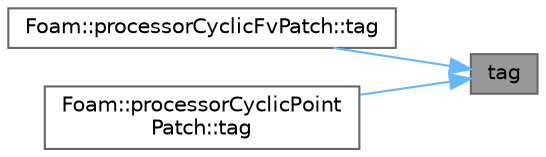 digraph "tag"
{
 // LATEX_PDF_SIZE
  bgcolor="transparent";
  edge [fontname=Helvetica,fontsize=10,labelfontname=Helvetica,labelfontsize=10];
  node [fontname=Helvetica,fontsize=10,shape=box,height=0.2,width=0.4];
  rankdir="RL";
  Node1 [id="Node000001",label="tag",height=0.2,width=0.4,color="gray40", fillcolor="grey60", style="filled", fontcolor="black",tooltip=" "];
  Node1 -> Node2 [id="edge1_Node000001_Node000002",dir="back",color="steelblue1",style="solid",tooltip=" "];
  Node2 [id="Node000002",label="Foam::processorCyclicFvPatch::tag",height=0.2,width=0.4,color="grey40", fillcolor="white", style="filled",URL="$classFoam_1_1processorCyclicFvPatch.html#ab77cf0d97112cd354f329ffb9bcba997",tooltip=" "];
  Node1 -> Node3 [id="edge2_Node000001_Node000003",dir="back",color="steelblue1",style="solid",tooltip=" "];
  Node3 [id="Node000003",label="Foam::processorCyclicPoint\lPatch::tag",height=0.2,width=0.4,color="grey40", fillcolor="white", style="filled",URL="$classFoam_1_1processorCyclicPointPatch.html#ab77cf0d97112cd354f329ffb9bcba997",tooltip=" "];
}
